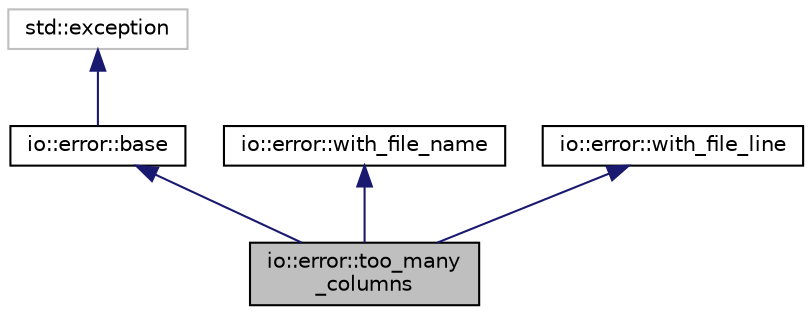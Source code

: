 digraph "io::error::too_many_columns"
{
  edge [fontname="Helvetica",fontsize="10",labelfontname="Helvetica",labelfontsize="10"];
  node [fontname="Helvetica",fontsize="10",shape=record];
  Node0 [label="io::error::too_many\l_columns",height=0.2,width=0.4,color="black", fillcolor="grey75", style="filled", fontcolor="black"];
  Node1 -> Node0 [dir="back",color="midnightblue",fontsize="10",style="solid",fontname="Helvetica"];
  Node1 [label="io::error::base",height=0.2,width=0.4,color="black", fillcolor="white", style="filled",URL="$structio_1_1error_1_1base.html"];
  Node2 -> Node1 [dir="back",color="midnightblue",fontsize="10",style="solid",fontname="Helvetica"];
  Node2 [label="std::exception",height=0.2,width=0.4,color="grey75", fillcolor="white", style="filled"];
  Node3 -> Node0 [dir="back",color="midnightblue",fontsize="10",style="solid",fontname="Helvetica"];
  Node3 [label="io::error::with_file_name",height=0.2,width=0.4,color="black", fillcolor="white", style="filled",URL="$structio_1_1error_1_1with__file__name.html"];
  Node4 -> Node0 [dir="back",color="midnightblue",fontsize="10",style="solid",fontname="Helvetica"];
  Node4 [label="io::error::with_file_line",height=0.2,width=0.4,color="black", fillcolor="white", style="filled",URL="$structio_1_1error_1_1with__file__line.html"];
}
